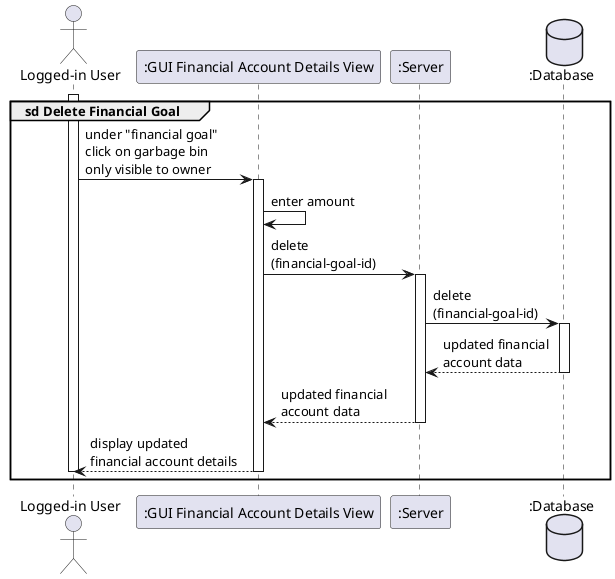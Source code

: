 @startuml

actor "Logged-in User" as user
participant ":GUI Financial Account Details View" as gui
participant ":Server" as server
database ":Database" as database

group sd Delete Financial Goal
    activate user
    user -> gui++ : under "financial goal" \nclick on garbage bin \nonly visible to owner
        gui -> gui : enter amount
        gui -> server++ : delete \n(financial-goal-id)
           server -> database++ : delete \n(financial-goal-id)
           return updated financial \naccount data
        return updated financial \naccount data
    return display updated \nfinancial account details
    deactivate user
end

@enduml
